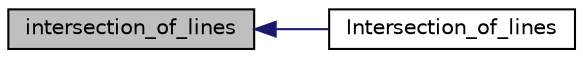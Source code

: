 digraph "intersection_of_lines"
{
  edge [fontname="Helvetica",fontsize="10",labelfontname="Helvetica",labelfontsize="10"];
  node [fontname="Helvetica",fontsize="10",shape=record];
  rankdir="LR";
  Node505 [label="intersection_of_lines",height=0.2,width=0.4,color="black", fillcolor="grey75", style="filled", fontcolor="black"];
  Node505 -> Node506 [dir="back",color="midnightblue",fontsize="10",style="solid",fontname="Helvetica"];
  Node506 [label="Intersection_of_lines",height=0.2,width=0.4,color="black", fillcolor="white", style="filled",URL="$d7/d04/graphics_8h.html#a3d6993d94efaf05c00155047dd36d35b"];
}
